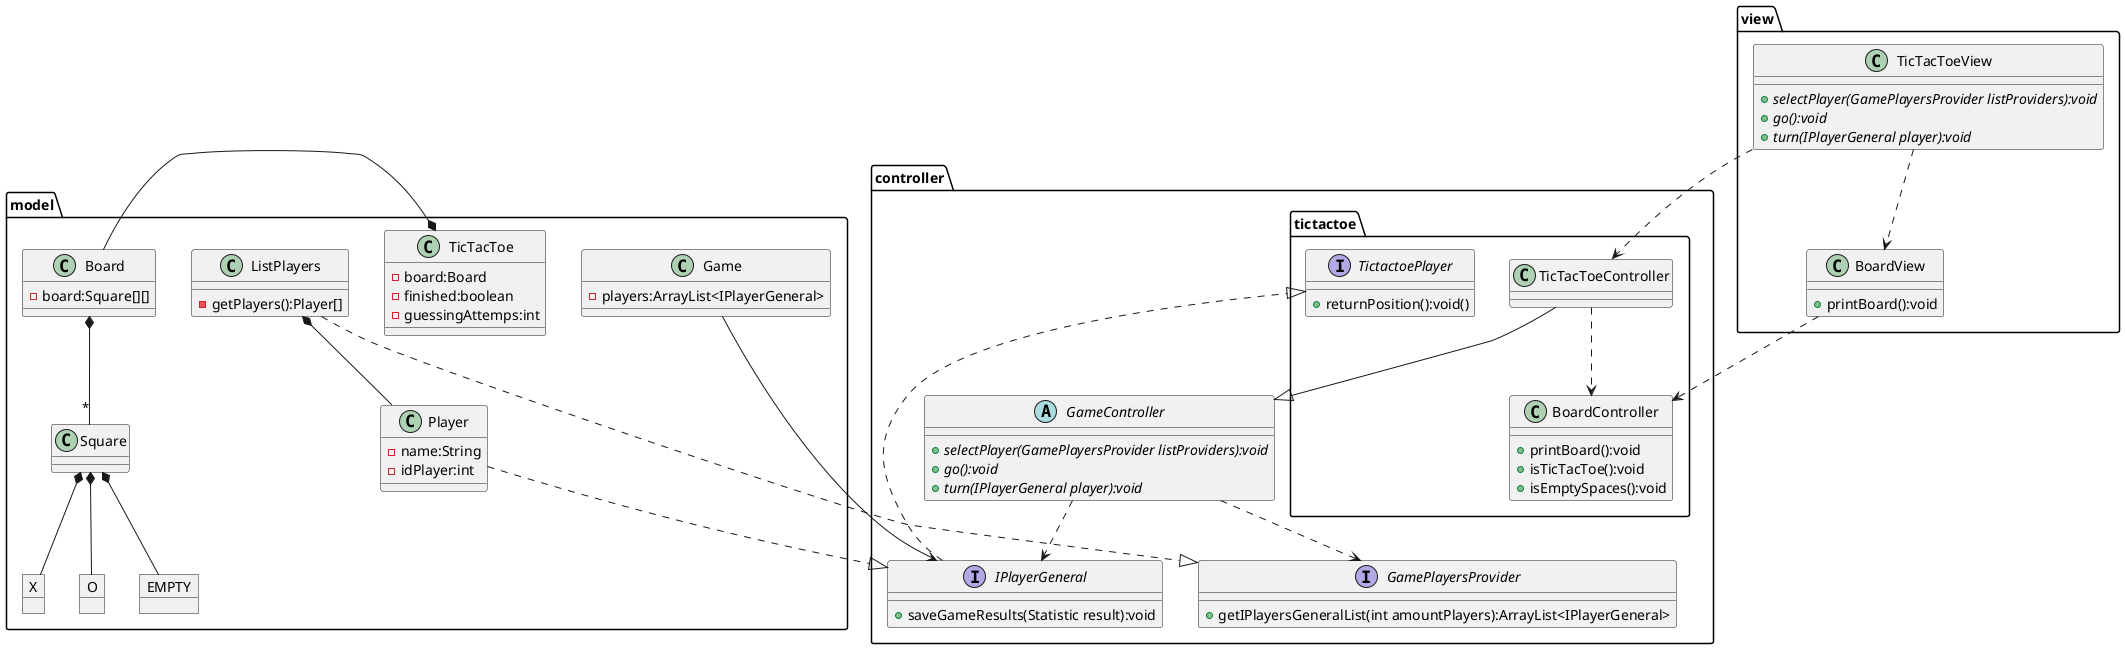 @startuml MVCTictactoe

package model {

    class Player {
        -name:String
        -idPlayer:int
        }
        
    class ListPlayers{
        -getPlayers():Player[]
    }
        
    class Game {
        -players:ArrayList<IPlayerGeneral> 
    }

    class TicTacToe{
        -board:Board
        -finished:boolean
        -guessingAttemps:int
    }

    class Board{
        -board:Square[][] 
    }

    class Square{}

    object X
    object O
    object EMPTY

}

package view {

    class TicTacToeView{
        +{abstract}selectPlayer(GamePlayersProvider listProviders):void
        +{abstract}go():void
        +{abstract}turn(IPlayerGeneral player):void
    }

    class BoardView{
        +printBoard():void
    }

}

package controller {

    interface GamePlayersProvider {
        +getIPlayersGeneralList(int amountPlayers):ArrayList<IPlayerGeneral>
    }

    interface IPlayerGeneral{
        +saveGameResults(Statistic result):void
    }

    abstract GameController{
        +{abstract}selectPlayer(GamePlayersProvider listProviders):void
        +{abstract}go():void
        +{abstract}turn(IPlayerGeneral player):void
    }

    package tictactoe{

        interface TictactoePlayer{
            +returnPosition():void()
        }


        class BoardController{
            +printBoard():void
            +isTicTacToe():void
            +isEmptySpaces():void
        }

        class TicTacToeController{

        }


    }

}



TicTacToeView ..> BoardView
TicTacToeView ..> TicTacToeController
BoardView ..> BoardController

Game --> IPlayerGeneral
GameController ..> GamePlayersProvider
GameController ..> IPlayerGeneral
ListPlayers ..|> GamePlayersProvider
Player ..|> IPlayerGeneral
IPlayerGeneral ..|> TictactoePlayer


TicTacToeController --|> GameController
TicTacToeController ..> BoardController

ListPlayers *-- Player
TicTacToe *-right- Board
Board *-- "*" Square
Square *-- X
Square *-- O
Square *-- EMPTY

@enduml